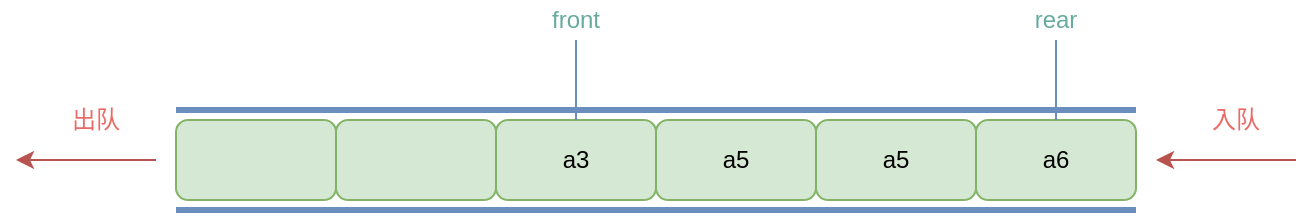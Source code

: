 <mxfile version="12.4.2" type="device" pages="1"><diagram id="K_nLAfssZMc5-fCzkgrM" name="Page-1"><mxGraphModel dx="946" dy="598" grid="1" gridSize="10" guides="1" tooltips="1" connect="1" arrows="1" fold="1" page="1" pageScale="1" pageWidth="827" pageHeight="1169" math="0" shadow="0"><root><mxCell id="0"/><mxCell id="1" parent="0"/><mxCell id="zF2H7yvwXJKEZj9Un-Qt-1" value="" style="endArrow=none;html=1;strokeWidth=3;fillColor=#dae8fc;strokeColor=#6c8ebf;" parent="1" edge="1"><mxGeometry width="50" height="50" relative="1" as="geometry"><mxPoint x="200" y="115" as="sourcePoint"/><mxPoint x="680" y="115" as="targetPoint"/></mxGeometry></mxCell><mxCell id="zF2H7yvwXJKEZj9Un-Qt-3" value="" style="rounded=1;whiteSpace=wrap;html=1;fillColor=#d5e8d4;strokeColor=#82b366;" parent="1" vertex="1"><mxGeometry x="200" y="120" width="80" height="40" as="geometry"/></mxCell><mxCell id="zF2H7yvwXJKEZj9Un-Qt-4" value="" style="rounded=1;whiteSpace=wrap;html=1;fillColor=#d5e8d4;strokeColor=#82b366;" parent="1" vertex="1"><mxGeometry x="280" y="120" width="80" height="40" as="geometry"/></mxCell><mxCell id="zF2H7yvwXJKEZj9Un-Qt-5" value="a3" style="rounded=1;whiteSpace=wrap;html=1;fillColor=#d5e8d4;strokeColor=#82b366;" parent="1" vertex="1"><mxGeometry x="360" y="120" width="80" height="40" as="geometry"/></mxCell><mxCell id="zF2H7yvwXJKEZj9Un-Qt-7" value="a6" style="rounded=1;whiteSpace=wrap;html=1;fillColor=#d5e8d4;strokeColor=#82b366;" parent="1" vertex="1"><mxGeometry x="600" y="120" width="80" height="40" as="geometry"/></mxCell><mxCell id="zF2H7yvwXJKEZj9Un-Qt-8" value="" style="endArrow=none;html=1;strokeWidth=3;exitX=0;exitY=1;exitDx=0;exitDy=0;entryX=1;entryY=1;entryDx=0;entryDy=0;fillColor=#dae8fc;strokeColor=#6c8ebf;" parent="1" edge="1"><mxGeometry width="50" height="50" relative="1" as="geometry"><mxPoint x="200" y="165" as="sourcePoint"/><mxPoint x="680" y="165" as="targetPoint"/></mxGeometry></mxCell><mxCell id="zF2H7yvwXJKEZj9Un-Qt-9" value="" style="endArrow=classic;html=1;strokeWidth=1;fillColor=#f8cecc;strokeColor=#b85450;" parent="1" edge="1"><mxGeometry width="50" height="50" relative="1" as="geometry"><mxPoint x="760" y="140" as="sourcePoint"/><mxPoint x="690" y="140" as="targetPoint"/></mxGeometry></mxCell><mxCell id="zF2H7yvwXJKEZj9Un-Qt-10" value="" style="endArrow=classic;html=1;strokeWidth=1;fillColor=#f8cecc;strokeColor=#b85450;" parent="1" edge="1"><mxGeometry width="50" height="50" relative="1" as="geometry"><mxPoint x="190" y="140" as="sourcePoint"/><mxPoint x="120" y="140" as="targetPoint"/></mxGeometry></mxCell><mxCell id="zF2H7yvwXJKEZj9Un-Qt-11" value="front" style="text;html=1;align=center;verticalAlign=middle;whiteSpace=wrap;rounded=0;fontColor=#67AB9F;" parent="1" vertex="1"><mxGeometry x="380" y="60" width="40" height="20" as="geometry"/></mxCell><mxCell id="zF2H7yvwXJKEZj9Un-Qt-12" value="" style="endArrow=none;html=1;strokeWidth=1;entryX=0.5;entryY=1;entryDx=0;entryDy=0;exitX=0.5;exitY=0;exitDx=0;exitDy=0;fillColor=#dae8fc;strokeColor=#6c8ebf;" parent="1" target="zF2H7yvwXJKEZj9Un-Qt-11" edge="1"><mxGeometry width="50" height="50" relative="1" as="geometry"><mxPoint x="400" y="120" as="sourcePoint"/><mxPoint x="590" y="20" as="targetPoint"/></mxGeometry></mxCell><mxCell id="zF2H7yvwXJKEZj9Un-Qt-14" value="rear" style="text;html=1;align=center;verticalAlign=middle;whiteSpace=wrap;rounded=0;fontColor=#67AB9F;" parent="1" vertex="1"><mxGeometry x="620" y="60" width="40" height="20" as="geometry"/></mxCell><mxCell id="zF2H7yvwXJKEZj9Un-Qt-15" value="" style="endArrow=none;html=1;strokeWidth=1;exitX=0.5;exitY=0;exitDx=0;exitDy=0;entryX=0.5;entryY=1;entryDx=0;entryDy=0;fillColor=#dae8fc;strokeColor=#6c8ebf;" parent="1" source="zF2H7yvwXJKEZj9Un-Qt-7" target="zF2H7yvwXJKEZj9Un-Qt-14" edge="1"><mxGeometry width="50" height="50" relative="1" as="geometry"><mxPoint x="700" y="90" as="sourcePoint"/><mxPoint x="750" y="40" as="targetPoint"/></mxGeometry></mxCell><mxCell id="zF2H7yvwXJKEZj9Un-Qt-16" value="入队" style="text;html=1;align=center;verticalAlign=middle;whiteSpace=wrap;rounded=0;fontColor=#EA6B66;" parent="1" vertex="1"><mxGeometry x="710" y="110" width="40" height="20" as="geometry"/></mxCell><mxCell id="zF2H7yvwXJKEZj9Un-Qt-17" value="出队" style="text;html=1;align=center;verticalAlign=middle;whiteSpace=wrap;rounded=0;fontColor=#EA6B66;" parent="1" vertex="1"><mxGeometry x="140" y="110" width="40" height="20" as="geometry"/></mxCell><mxCell id="jp2sHXC-Djz8nPGs2iOK-2" value="a5" style="rounded=1;whiteSpace=wrap;html=1;fillColor=#d5e8d4;strokeColor=#82b366;" parent="1" vertex="1"><mxGeometry x="440" y="120" width="80" height="40" as="geometry"/></mxCell><mxCell id="jp2sHXC-Djz8nPGs2iOK-3" value="a5" style="rounded=1;whiteSpace=wrap;html=1;fillColor=#d5e8d4;strokeColor=#82b366;" parent="1" vertex="1"><mxGeometry x="520" y="120" width="80" height="40" as="geometry"/></mxCell></root></mxGraphModel></diagram></mxfile>